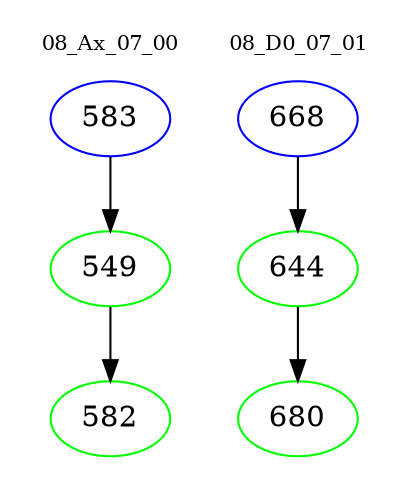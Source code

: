 digraph{
subgraph cluster_0 {
color = white
label = "08_Ax_07_00";
fontsize=10;
T0_583 [label="583", color="blue"]
T0_583 -> T0_549 [color="black"]
T0_549 [label="549", color="green"]
T0_549 -> T0_582 [color="black"]
T0_582 [label="582", color="green"]
}
subgraph cluster_1 {
color = white
label = "08_D0_07_01";
fontsize=10;
T1_668 [label="668", color="blue"]
T1_668 -> T1_644 [color="black"]
T1_644 [label="644", color="green"]
T1_644 -> T1_680 [color="black"]
T1_680 [label="680", color="green"]
}
}
